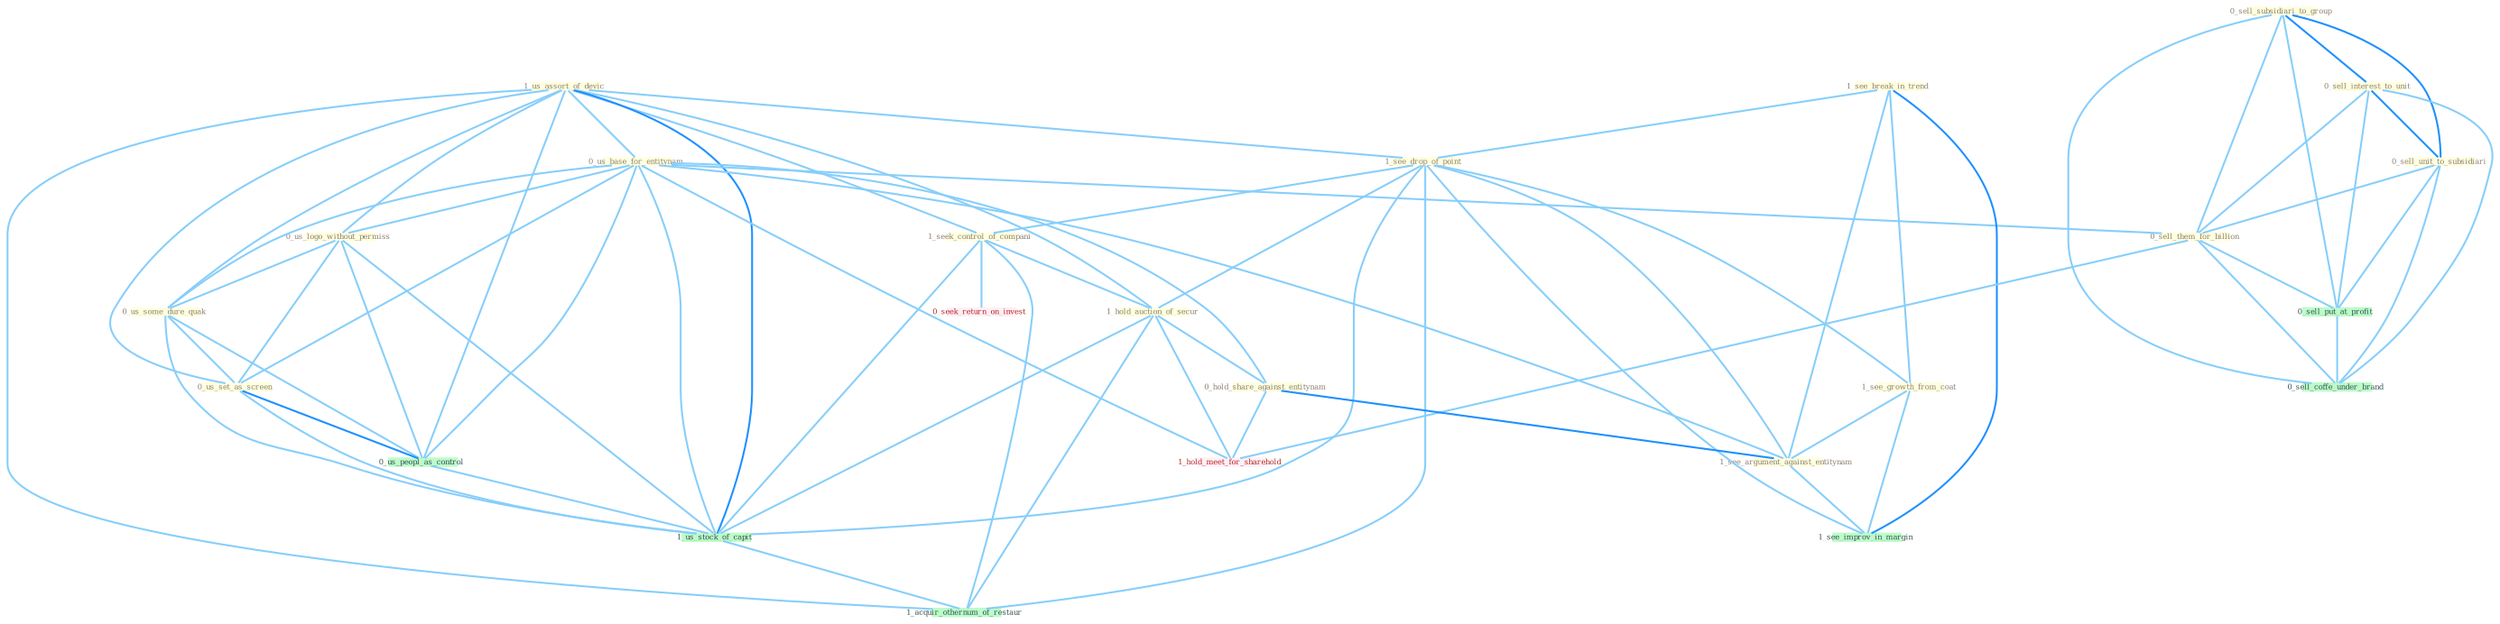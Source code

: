 Graph G{ 
    node
    [shape=polygon,style=filled,width=.5,height=.06,color="#BDFCC9",fixedsize=true,fontsize=4,
    fontcolor="#2f4f4f"];
    {node
    [color="#ffffe0", fontcolor="#8b7d6b"] "1_us_assort_of_devic " "0_sell_subsidiari_to_group " "0_us_base_for_entitynam " "1_see_break_in_trend " "0_us_logo_without_permiss " "0_us_some_dure_quak " "0_sell_interest_to_unit " "0_us_set_as_screen " "0_sell_unit_to_subsidiari " "0_sell_them_for_billion " "1_see_drop_of_point " "1_see_growth_from_coat " "1_seek_control_of_compani " "1_hold_auction_of_secur " "0_hold_share_against_entitynam " "1_see_argument_against_entitynam "}
{node [color="#fff0f5", fontcolor="#b22222"] "0_seek_return_on_invest " "1_hold_meet_for_sharehold "}
edge [color="#B0E2FF"];

	"1_us_assort_of_devic " -- "0_us_base_for_entitynam " [w="1", color="#87cefa" ];
	"1_us_assort_of_devic " -- "0_us_logo_without_permiss " [w="1", color="#87cefa" ];
	"1_us_assort_of_devic " -- "0_us_some_dure_quak " [w="1", color="#87cefa" ];
	"1_us_assort_of_devic " -- "0_us_set_as_screen " [w="1", color="#87cefa" ];
	"1_us_assort_of_devic " -- "1_see_drop_of_point " [w="1", color="#87cefa" ];
	"1_us_assort_of_devic " -- "1_seek_control_of_compani " [w="1", color="#87cefa" ];
	"1_us_assort_of_devic " -- "1_hold_auction_of_secur " [w="1", color="#87cefa" ];
	"1_us_assort_of_devic " -- "0_us_peopl_as_control " [w="1", color="#87cefa" ];
	"1_us_assort_of_devic " -- "1_us_stock_of_capit " [w="2", color="#1e90ff" , len=0.8];
	"1_us_assort_of_devic " -- "1_acquir_othernum_of_restaur " [w="1", color="#87cefa" ];
	"0_sell_subsidiari_to_group " -- "0_sell_interest_to_unit " [w="2", color="#1e90ff" , len=0.8];
	"0_sell_subsidiari_to_group " -- "0_sell_unit_to_subsidiari " [w="2", color="#1e90ff" , len=0.8];
	"0_sell_subsidiari_to_group " -- "0_sell_them_for_billion " [w="1", color="#87cefa" ];
	"0_sell_subsidiari_to_group " -- "0_sell_put_at_profit " [w="1", color="#87cefa" ];
	"0_sell_subsidiari_to_group " -- "0_sell_coffe_under_brand " [w="1", color="#87cefa" ];
	"0_us_base_for_entitynam " -- "0_us_logo_without_permiss " [w="1", color="#87cefa" ];
	"0_us_base_for_entitynam " -- "0_us_some_dure_quak " [w="1", color="#87cefa" ];
	"0_us_base_for_entitynam " -- "0_us_set_as_screen " [w="1", color="#87cefa" ];
	"0_us_base_for_entitynam " -- "0_sell_them_for_billion " [w="1", color="#87cefa" ];
	"0_us_base_for_entitynam " -- "0_hold_share_against_entitynam " [w="1", color="#87cefa" ];
	"0_us_base_for_entitynam " -- "1_see_argument_against_entitynam " [w="1", color="#87cefa" ];
	"0_us_base_for_entitynam " -- "0_us_peopl_as_control " [w="1", color="#87cefa" ];
	"0_us_base_for_entitynam " -- "1_us_stock_of_capit " [w="1", color="#87cefa" ];
	"0_us_base_for_entitynam " -- "1_hold_meet_for_sharehold " [w="1", color="#87cefa" ];
	"1_see_break_in_trend " -- "1_see_drop_of_point " [w="1", color="#87cefa" ];
	"1_see_break_in_trend " -- "1_see_growth_from_coat " [w="1", color="#87cefa" ];
	"1_see_break_in_trend " -- "1_see_argument_against_entitynam " [w="1", color="#87cefa" ];
	"1_see_break_in_trend " -- "1_see_improv_in_margin " [w="2", color="#1e90ff" , len=0.8];
	"0_us_logo_without_permiss " -- "0_us_some_dure_quak " [w="1", color="#87cefa" ];
	"0_us_logo_without_permiss " -- "0_us_set_as_screen " [w="1", color="#87cefa" ];
	"0_us_logo_without_permiss " -- "0_us_peopl_as_control " [w="1", color="#87cefa" ];
	"0_us_logo_without_permiss " -- "1_us_stock_of_capit " [w="1", color="#87cefa" ];
	"0_us_some_dure_quak " -- "0_us_set_as_screen " [w="1", color="#87cefa" ];
	"0_us_some_dure_quak " -- "0_us_peopl_as_control " [w="1", color="#87cefa" ];
	"0_us_some_dure_quak " -- "1_us_stock_of_capit " [w="1", color="#87cefa" ];
	"0_sell_interest_to_unit " -- "0_sell_unit_to_subsidiari " [w="2", color="#1e90ff" , len=0.8];
	"0_sell_interest_to_unit " -- "0_sell_them_for_billion " [w="1", color="#87cefa" ];
	"0_sell_interest_to_unit " -- "0_sell_put_at_profit " [w="1", color="#87cefa" ];
	"0_sell_interest_to_unit " -- "0_sell_coffe_under_brand " [w="1", color="#87cefa" ];
	"0_us_set_as_screen " -- "0_us_peopl_as_control " [w="2", color="#1e90ff" , len=0.8];
	"0_us_set_as_screen " -- "1_us_stock_of_capit " [w="1", color="#87cefa" ];
	"0_sell_unit_to_subsidiari " -- "0_sell_them_for_billion " [w="1", color="#87cefa" ];
	"0_sell_unit_to_subsidiari " -- "0_sell_put_at_profit " [w="1", color="#87cefa" ];
	"0_sell_unit_to_subsidiari " -- "0_sell_coffe_under_brand " [w="1", color="#87cefa" ];
	"0_sell_them_for_billion " -- "0_sell_put_at_profit " [w="1", color="#87cefa" ];
	"0_sell_them_for_billion " -- "0_sell_coffe_under_brand " [w="1", color="#87cefa" ];
	"0_sell_them_for_billion " -- "1_hold_meet_for_sharehold " [w="1", color="#87cefa" ];
	"1_see_drop_of_point " -- "1_see_growth_from_coat " [w="1", color="#87cefa" ];
	"1_see_drop_of_point " -- "1_seek_control_of_compani " [w="1", color="#87cefa" ];
	"1_see_drop_of_point " -- "1_hold_auction_of_secur " [w="1", color="#87cefa" ];
	"1_see_drop_of_point " -- "1_see_argument_against_entitynam " [w="1", color="#87cefa" ];
	"1_see_drop_of_point " -- "1_us_stock_of_capit " [w="1", color="#87cefa" ];
	"1_see_drop_of_point " -- "1_see_improv_in_margin " [w="1", color="#87cefa" ];
	"1_see_drop_of_point " -- "1_acquir_othernum_of_restaur " [w="1", color="#87cefa" ];
	"1_see_growth_from_coat " -- "1_see_argument_against_entitynam " [w="1", color="#87cefa" ];
	"1_see_growth_from_coat " -- "1_see_improv_in_margin " [w="1", color="#87cefa" ];
	"1_seek_control_of_compani " -- "1_hold_auction_of_secur " [w="1", color="#87cefa" ];
	"1_seek_control_of_compani " -- "0_seek_return_on_invest " [w="1", color="#87cefa" ];
	"1_seek_control_of_compani " -- "1_us_stock_of_capit " [w="1", color="#87cefa" ];
	"1_seek_control_of_compani " -- "1_acquir_othernum_of_restaur " [w="1", color="#87cefa" ];
	"1_hold_auction_of_secur " -- "0_hold_share_against_entitynam " [w="1", color="#87cefa" ];
	"1_hold_auction_of_secur " -- "1_us_stock_of_capit " [w="1", color="#87cefa" ];
	"1_hold_auction_of_secur " -- "1_hold_meet_for_sharehold " [w="1", color="#87cefa" ];
	"1_hold_auction_of_secur " -- "1_acquir_othernum_of_restaur " [w="1", color="#87cefa" ];
	"0_hold_share_against_entitynam " -- "1_see_argument_against_entitynam " [w="2", color="#1e90ff" , len=0.8];
	"0_hold_share_against_entitynam " -- "1_hold_meet_for_sharehold " [w="1", color="#87cefa" ];
	"1_see_argument_against_entitynam " -- "1_see_improv_in_margin " [w="1", color="#87cefa" ];
	"0_us_peopl_as_control " -- "1_us_stock_of_capit " [w="1", color="#87cefa" ];
	"0_sell_put_at_profit " -- "0_sell_coffe_under_brand " [w="1", color="#87cefa" ];
	"1_us_stock_of_capit " -- "1_acquir_othernum_of_restaur " [w="1", color="#87cefa" ];
}